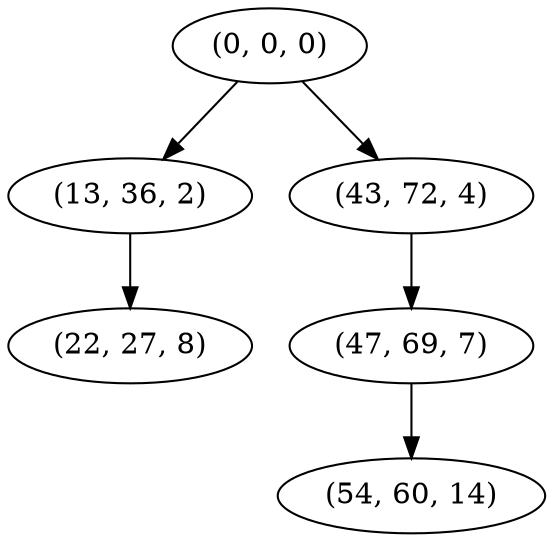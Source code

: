 digraph tree {
    "(0, 0, 0)";
    "(13, 36, 2)";
    "(22, 27, 8)";
    "(43, 72, 4)";
    "(47, 69, 7)";
    "(54, 60, 14)";
    "(0, 0, 0)" -> "(13, 36, 2)";
    "(0, 0, 0)" -> "(43, 72, 4)";
    "(13, 36, 2)" -> "(22, 27, 8)";
    "(43, 72, 4)" -> "(47, 69, 7)";
    "(47, 69, 7)" -> "(54, 60, 14)";
}
